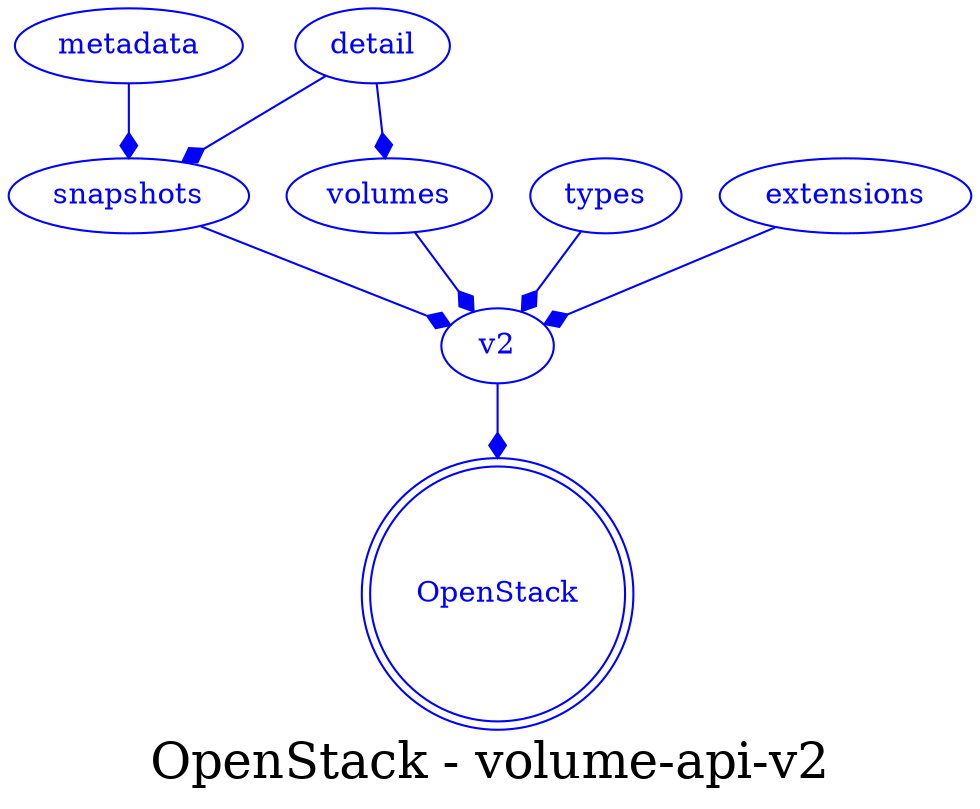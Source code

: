 digraph LexiconGraph {
graph[label="OpenStack - volume-api-v2", fontsize=24]
splines=true
"OpenStack" [color=blue, fontcolor=blue, shape=doublecircle]
"v2" -> "OpenStack" [color=blue, fontcolor=blue, arrowhead=diamond, arrowtail=none]
"v2" [color=blue, fontcolor=blue, shape=ellipse]
"snapshots" -> "v2" [color=blue, fontcolor=blue, arrowhead=diamond, arrowtail=none]
"snapshots" [color=blue, fontcolor=blue, shape=ellipse]
"metadata" -> "snapshots" [color=blue, fontcolor=blue, arrowhead=diamond, arrowtail=none]
"metadata" [color=blue, fontcolor=blue, shape=ellipse]
"detail" -> "snapshots" [color=blue, fontcolor=blue, arrowhead=diamond, arrowtail=none]
"detail" [color=blue, fontcolor=blue, shape=ellipse]
"types" -> "v2" [color=blue, fontcolor=blue, arrowhead=diamond, arrowtail=none]
"types" [color=blue, fontcolor=blue, shape=ellipse]
"volumes" -> "v2" [color=blue, fontcolor=blue, arrowhead=diamond, arrowtail=none]
"volumes" [color=blue, fontcolor=blue, shape=ellipse]
"detail" -> "volumes" [color=blue, fontcolor=blue, arrowhead=diamond, arrowtail=none]
"extensions" -> "v2" [color=blue, fontcolor=blue, arrowhead=diamond, arrowtail=none]
"extensions" [color=blue, fontcolor=blue, shape=ellipse]
}
